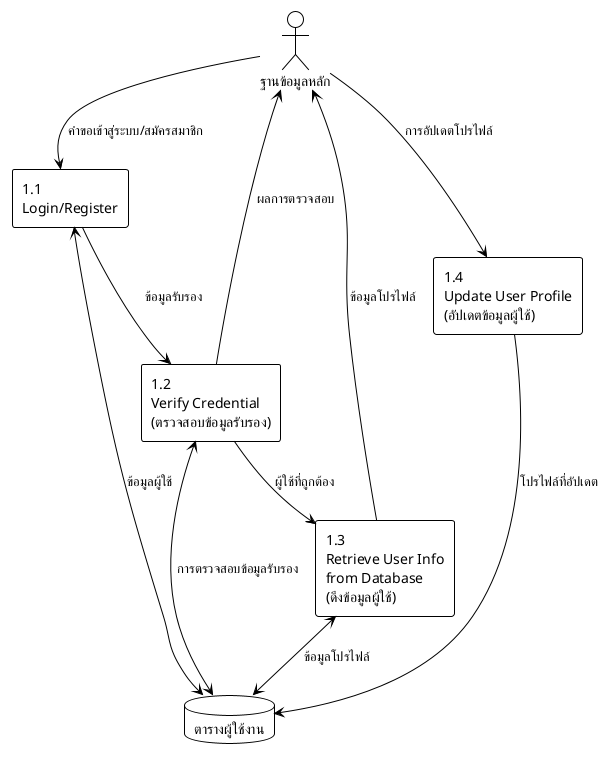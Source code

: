 @startuml CapYaDoo_Level2_1_UserManagement
!theme plain
skinparam backgroundColor white

actor "ฐานข้อมูลหลัก" as Admin
database "ตารางผู้ใช้งาน" as UserDB

rectangle "1.1\nLogin/Register" as P11
rectangle "1.2\nVerify Credential\n(ตรวจสอบข้อมูลรับรอง)" as P12
rectangle "1.3\nRetrieve User Info\nfrom Database\n(ดึงข้อมูลผู้ใช้)" as P13
rectangle "1.4\nUpdate User Profile\n(อัปเดตข้อมูลผู้ใช้)" as P14

Admin --> P11 : คำขอเข้าสู่ระบบ/สมัครสมาชิก
P11 --> P12 : ข้อมูลรับรอง
P12 --> Admin : ผลการตรวจสอบ
P12 --> P13 : ผู้ใช้ที่ถูกต้อง
P13 --> Admin : ข้อมูลโปรไฟล์
Admin --> P14 : การอัปเดตโปรไฟล์

P11 <--> UserDB : ข้อมูลผู้ใช้
P12 <--> UserDB : การตรวจสอบข้อมูลรับรอง
P13 <--> UserDB : ข้อมูลโปรไฟล์
P14 --> UserDB : โปรไฟล์ที่อัปเดต

@enduml
